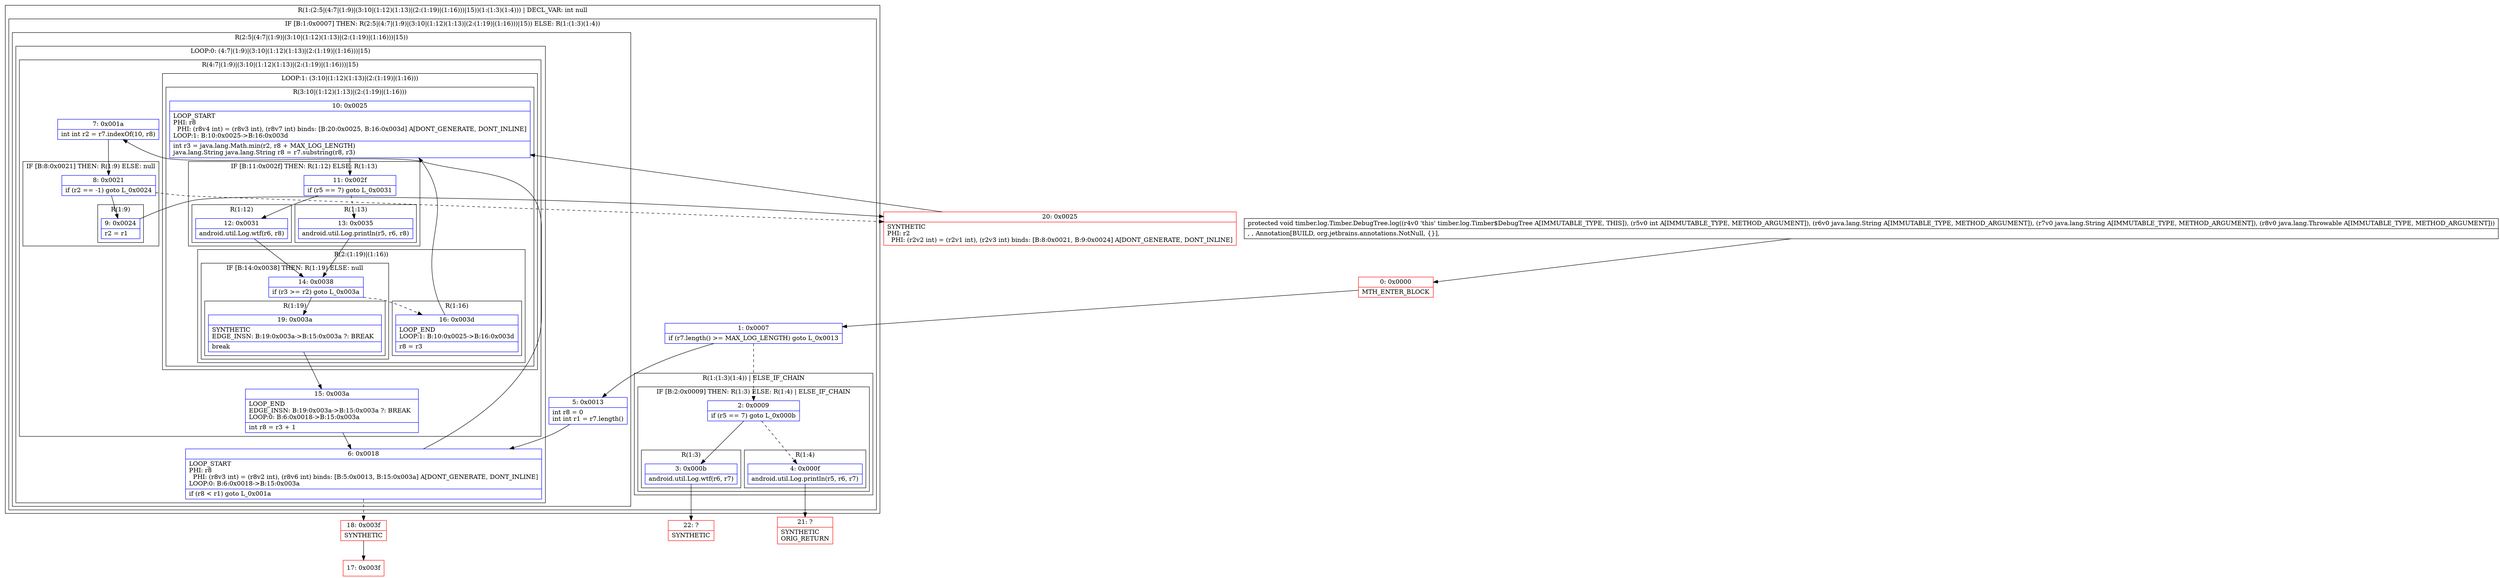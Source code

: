 digraph "CFG fortimber.log.Timber.DebugTree.log(ILjava\/lang\/String;Ljava\/lang\/String;Ljava\/lang\/Throwable;)V" {
subgraph cluster_Region_2087282921 {
label = "R(1:(2:5|(4:7|(1:9)|(3:10|(1:12)(1:13)|(2:(1:19)|(1:16)))|15))(1:(1:3)(1:4))) | DECL_VAR: int null\l";
node [shape=record,color=blue];
subgraph cluster_IfRegion_1116213025 {
label = "IF [B:1:0x0007] THEN: R(2:5|(4:7|(1:9)|(3:10|(1:12)(1:13)|(2:(1:19)|(1:16)))|15)) ELSE: R(1:(1:3)(1:4))";
node [shape=record,color=blue];
Node_1 [shape=record,label="{1\:\ 0x0007|if (r7.length() \>= MAX_LOG_LENGTH) goto L_0x0013\l}"];
subgraph cluster_Region_141395488 {
label = "R(2:5|(4:7|(1:9)|(3:10|(1:12)(1:13)|(2:(1:19)|(1:16)))|15))";
node [shape=record,color=blue];
Node_5 [shape=record,label="{5\:\ 0x0013|int r8 = 0\lint int r1 = r7.length()\l}"];
subgraph cluster_LoopRegion_1410173538 {
label = "LOOP:0: (4:7|(1:9)|(3:10|(1:12)(1:13)|(2:(1:19)|(1:16)))|15)";
node [shape=record,color=blue];
Node_6 [shape=record,label="{6\:\ 0x0018|LOOP_START\lPHI: r8 \l  PHI: (r8v3 int) = (r8v2 int), (r8v6 int) binds: [B:5:0x0013, B:15:0x003a] A[DONT_GENERATE, DONT_INLINE]\lLOOP:0: B:6:0x0018\-\>B:15:0x003a\l|if (r8 \< r1) goto L_0x001a\l}"];
subgraph cluster_Region_1993508380 {
label = "R(4:7|(1:9)|(3:10|(1:12)(1:13)|(2:(1:19)|(1:16)))|15)";
node [shape=record,color=blue];
Node_7 [shape=record,label="{7\:\ 0x001a|int int r2 = r7.indexOf(10, r8)\l}"];
subgraph cluster_IfRegion_1212312799 {
label = "IF [B:8:0x0021] THEN: R(1:9) ELSE: null";
node [shape=record,color=blue];
Node_8 [shape=record,label="{8\:\ 0x0021|if (r2 == \-1) goto L_0x0024\l}"];
subgraph cluster_Region_1387644969 {
label = "R(1:9)";
node [shape=record,color=blue];
Node_9 [shape=record,label="{9\:\ 0x0024|r2 = r1\l}"];
}
}
subgraph cluster_LoopRegion_760673628 {
label = "LOOP:1: (3:10|(1:12)(1:13)|(2:(1:19)|(1:16)))";
node [shape=record,color=blue];
subgraph cluster_Region_817191493 {
label = "R(3:10|(1:12)(1:13)|(2:(1:19)|(1:16)))";
node [shape=record,color=blue];
Node_10 [shape=record,label="{10\:\ 0x0025|LOOP_START\lPHI: r8 \l  PHI: (r8v4 int) = (r8v3 int), (r8v7 int) binds: [B:20:0x0025, B:16:0x003d] A[DONT_GENERATE, DONT_INLINE]\lLOOP:1: B:10:0x0025\-\>B:16:0x003d\l|int r3 = java.lang.Math.min(r2, r8 + MAX_LOG_LENGTH)\ljava.lang.String java.lang.String r8 = r7.substring(r8, r3)\l}"];
subgraph cluster_IfRegion_719591018 {
label = "IF [B:11:0x002f] THEN: R(1:12) ELSE: R(1:13)";
node [shape=record,color=blue];
Node_11 [shape=record,label="{11\:\ 0x002f|if (r5 == 7) goto L_0x0031\l}"];
subgraph cluster_Region_1784265244 {
label = "R(1:12)";
node [shape=record,color=blue];
Node_12 [shape=record,label="{12\:\ 0x0031|android.util.Log.wtf(r6, r8)\l}"];
}
subgraph cluster_Region_374461438 {
label = "R(1:13)";
node [shape=record,color=blue];
Node_13 [shape=record,label="{13\:\ 0x0035|android.util.Log.println(r5, r6, r8)\l}"];
}
}
subgraph cluster_Region_494738943 {
label = "R(2:(1:19)|(1:16))";
node [shape=record,color=blue];
subgraph cluster_IfRegion_1881452847 {
label = "IF [B:14:0x0038] THEN: R(1:19) ELSE: null";
node [shape=record,color=blue];
Node_14 [shape=record,label="{14\:\ 0x0038|if (r3 \>= r2) goto L_0x003a\l}"];
subgraph cluster_Region_529463414 {
label = "R(1:19)";
node [shape=record,color=blue];
Node_19 [shape=record,label="{19\:\ 0x003a|SYNTHETIC\lEDGE_INSN: B:19:0x003a\-\>B:15:0x003a ?: BREAK  \l|break\l}"];
}
}
subgraph cluster_Region_750181219 {
label = "R(1:16)";
node [shape=record,color=blue];
Node_16 [shape=record,label="{16\:\ 0x003d|LOOP_END\lLOOP:1: B:10:0x0025\-\>B:16:0x003d\l|r8 = r3\l}"];
}
}
}
}
Node_15 [shape=record,label="{15\:\ 0x003a|LOOP_END\lEDGE_INSN: B:19:0x003a\-\>B:15:0x003a ?: BREAK  \lLOOP:0: B:6:0x0018\-\>B:15:0x003a\l|int r8 = r3 + 1\l}"];
}
}
}
subgraph cluster_Region_99091150 {
label = "R(1:(1:3)(1:4)) | ELSE_IF_CHAIN\l";
node [shape=record,color=blue];
subgraph cluster_IfRegion_263525215 {
label = "IF [B:2:0x0009] THEN: R(1:3) ELSE: R(1:4) | ELSE_IF_CHAIN\l";
node [shape=record,color=blue];
Node_2 [shape=record,label="{2\:\ 0x0009|if (r5 == 7) goto L_0x000b\l}"];
subgraph cluster_Region_2052220339 {
label = "R(1:3)";
node [shape=record,color=blue];
Node_3 [shape=record,label="{3\:\ 0x000b|android.util.Log.wtf(r6, r7)\l}"];
}
subgraph cluster_Region_318205895 {
label = "R(1:4)";
node [shape=record,color=blue];
Node_4 [shape=record,label="{4\:\ 0x000f|android.util.Log.println(r5, r6, r7)\l}"];
}
}
}
}
}
Node_0 [shape=record,color=red,label="{0\:\ 0x0000|MTH_ENTER_BLOCK\l}"];
Node_17 [shape=record,color=red,label="{17\:\ 0x003f}"];
Node_18 [shape=record,color=red,label="{18\:\ 0x003f|SYNTHETIC\l}"];
Node_20 [shape=record,color=red,label="{20\:\ 0x0025|SYNTHETIC\lPHI: r2 \l  PHI: (r2v2 int) = (r2v1 int), (r2v3 int) binds: [B:8:0x0021, B:9:0x0024] A[DONT_GENERATE, DONT_INLINE]\l}"];
Node_21 [shape=record,color=red,label="{21\:\ ?|SYNTHETIC\lORIG_RETURN\l}"];
Node_22 [shape=record,color=red,label="{22\:\ ?|SYNTHETIC\l}"];
MethodNode[shape=record,label="{protected void timber.log.Timber.DebugTree.log((r4v0 'this' timber.log.Timber$DebugTree A[IMMUTABLE_TYPE, THIS]), (r5v0 int A[IMMUTABLE_TYPE, METHOD_ARGUMENT]), (r6v0 java.lang.String A[IMMUTABLE_TYPE, METHOD_ARGUMENT]), (r7v0 java.lang.String A[IMMUTABLE_TYPE, METHOD_ARGUMENT]), (r8v0 java.lang.Throwable A[IMMUTABLE_TYPE, METHOD_ARGUMENT]))  | , , Annotation[BUILD, org.jetbrains.annotations.NotNull, \{\}], \l}"];
MethodNode -> Node_0;
Node_1 -> Node_2[style=dashed];
Node_1 -> Node_5;
Node_5 -> Node_6;
Node_6 -> Node_7;
Node_6 -> Node_18[style=dashed];
Node_7 -> Node_8;
Node_8 -> Node_9;
Node_8 -> Node_20[style=dashed];
Node_9 -> Node_20;
Node_10 -> Node_11;
Node_11 -> Node_12;
Node_11 -> Node_13[style=dashed];
Node_12 -> Node_14;
Node_13 -> Node_14;
Node_14 -> Node_16[style=dashed];
Node_14 -> Node_19;
Node_19 -> Node_15;
Node_16 -> Node_10;
Node_15 -> Node_6;
Node_2 -> Node_3;
Node_2 -> Node_4[style=dashed];
Node_3 -> Node_22;
Node_4 -> Node_21;
Node_0 -> Node_1;
Node_18 -> Node_17;
Node_20 -> Node_10;
}

